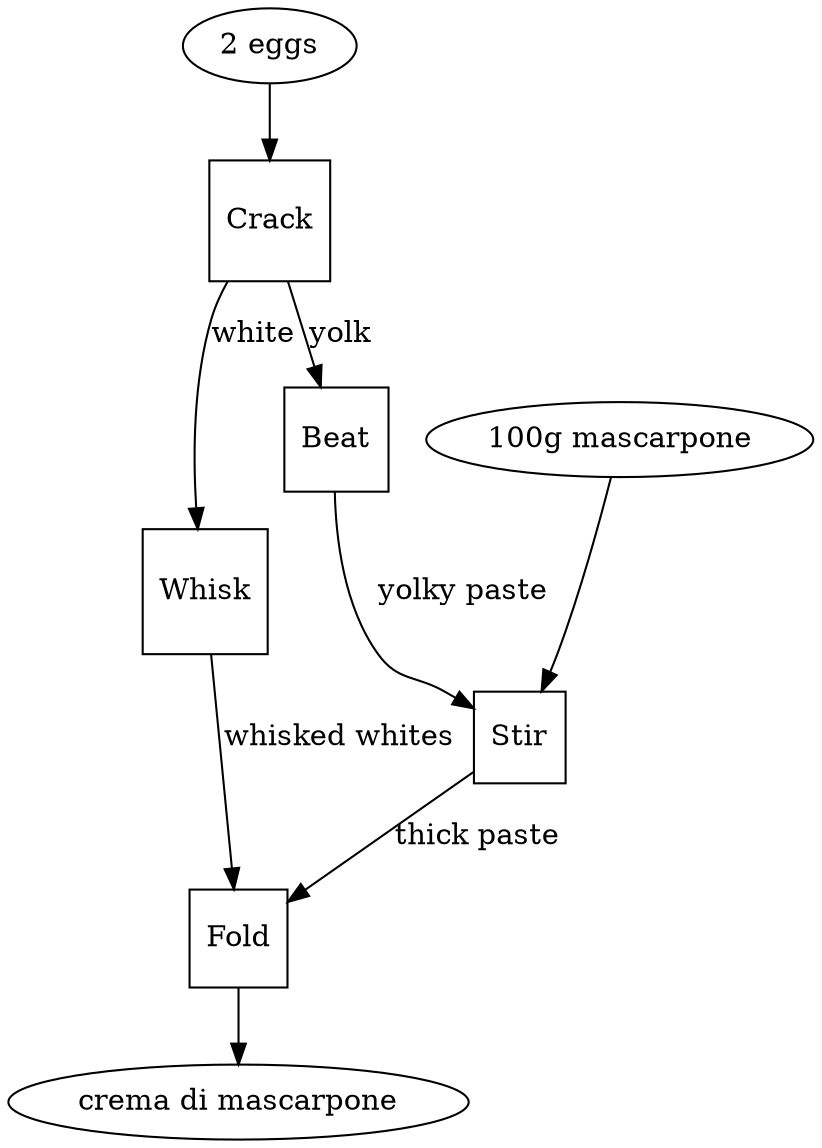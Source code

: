     digraph Mascarpone {
    	// ingredients and result
    	node [shape = ellipse]; "2 eggs" "100g mascarpone" "crema di mascarpone";
    	// steps
    	node [shape = square];
    	
		// all inner edges must have a label
    	"2 eggs" -> Crack;
    	Crack -> Whisk [label = "white"];	
    	Crack -> Beat [label = "yolk"];
    	Whisk -> Fold [label = "whisked whites"];
    	Beat -> Stir [label = "yolky paste"];
    	"100g mascarpone" -> Stir;
    	Stir -> Fold [label = "thick paste"];
    	Fold -> "crema di mascarpone";
    }


